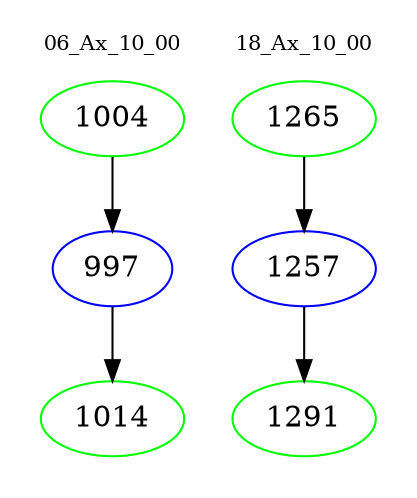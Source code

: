 digraph{
subgraph cluster_0 {
color = white
label = "06_Ax_10_00";
fontsize=10;
T0_1004 [label="1004", color="green"]
T0_1004 -> T0_997 [color="black"]
T0_997 [label="997", color="blue"]
T0_997 -> T0_1014 [color="black"]
T0_1014 [label="1014", color="green"]
}
subgraph cluster_1 {
color = white
label = "18_Ax_10_00";
fontsize=10;
T1_1265 [label="1265", color="green"]
T1_1265 -> T1_1257 [color="black"]
T1_1257 [label="1257", color="blue"]
T1_1257 -> T1_1291 [color="black"]
T1_1291 [label="1291", color="green"]
}
}
